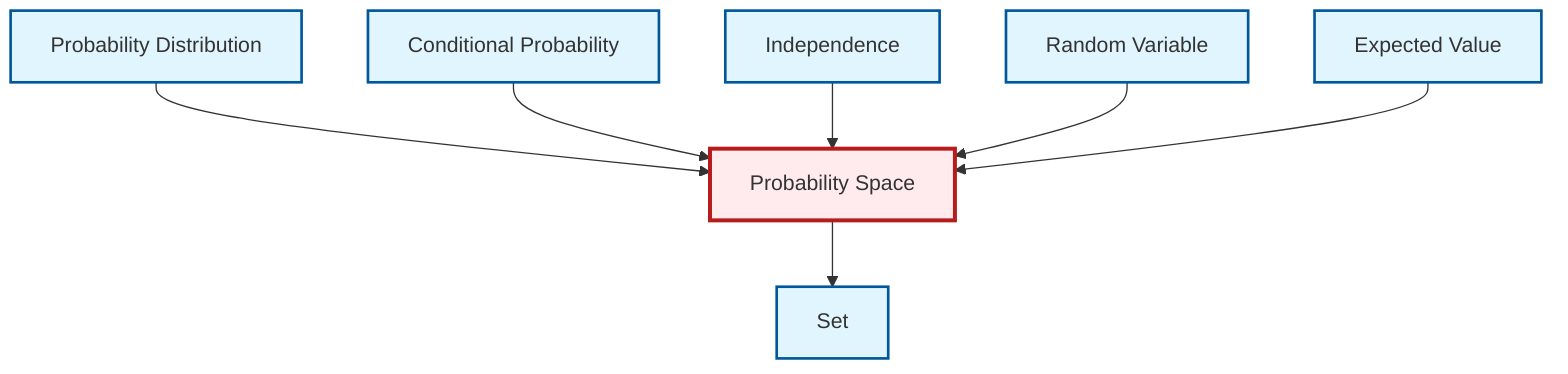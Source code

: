graph TD
    classDef definition fill:#e1f5fe,stroke:#01579b,stroke-width:2px
    classDef theorem fill:#f3e5f5,stroke:#4a148c,stroke-width:2px
    classDef axiom fill:#fff3e0,stroke:#e65100,stroke-width:2px
    classDef example fill:#e8f5e9,stroke:#1b5e20,stroke-width:2px
    classDef current fill:#ffebee,stroke:#b71c1c,stroke-width:3px
    def-random-variable["Random Variable"]:::definition
    def-independence["Independence"]:::definition
    def-expectation["Expected Value"]:::definition
    def-conditional-probability["Conditional Probability"]:::definition
    def-probability-space["Probability Space"]:::definition
    def-probability-distribution["Probability Distribution"]:::definition
    def-set["Set"]:::definition
    def-probability-space --> def-set
    def-probability-distribution --> def-probability-space
    def-conditional-probability --> def-probability-space
    def-independence --> def-probability-space
    def-random-variable --> def-probability-space
    def-expectation --> def-probability-space
    class def-probability-space current